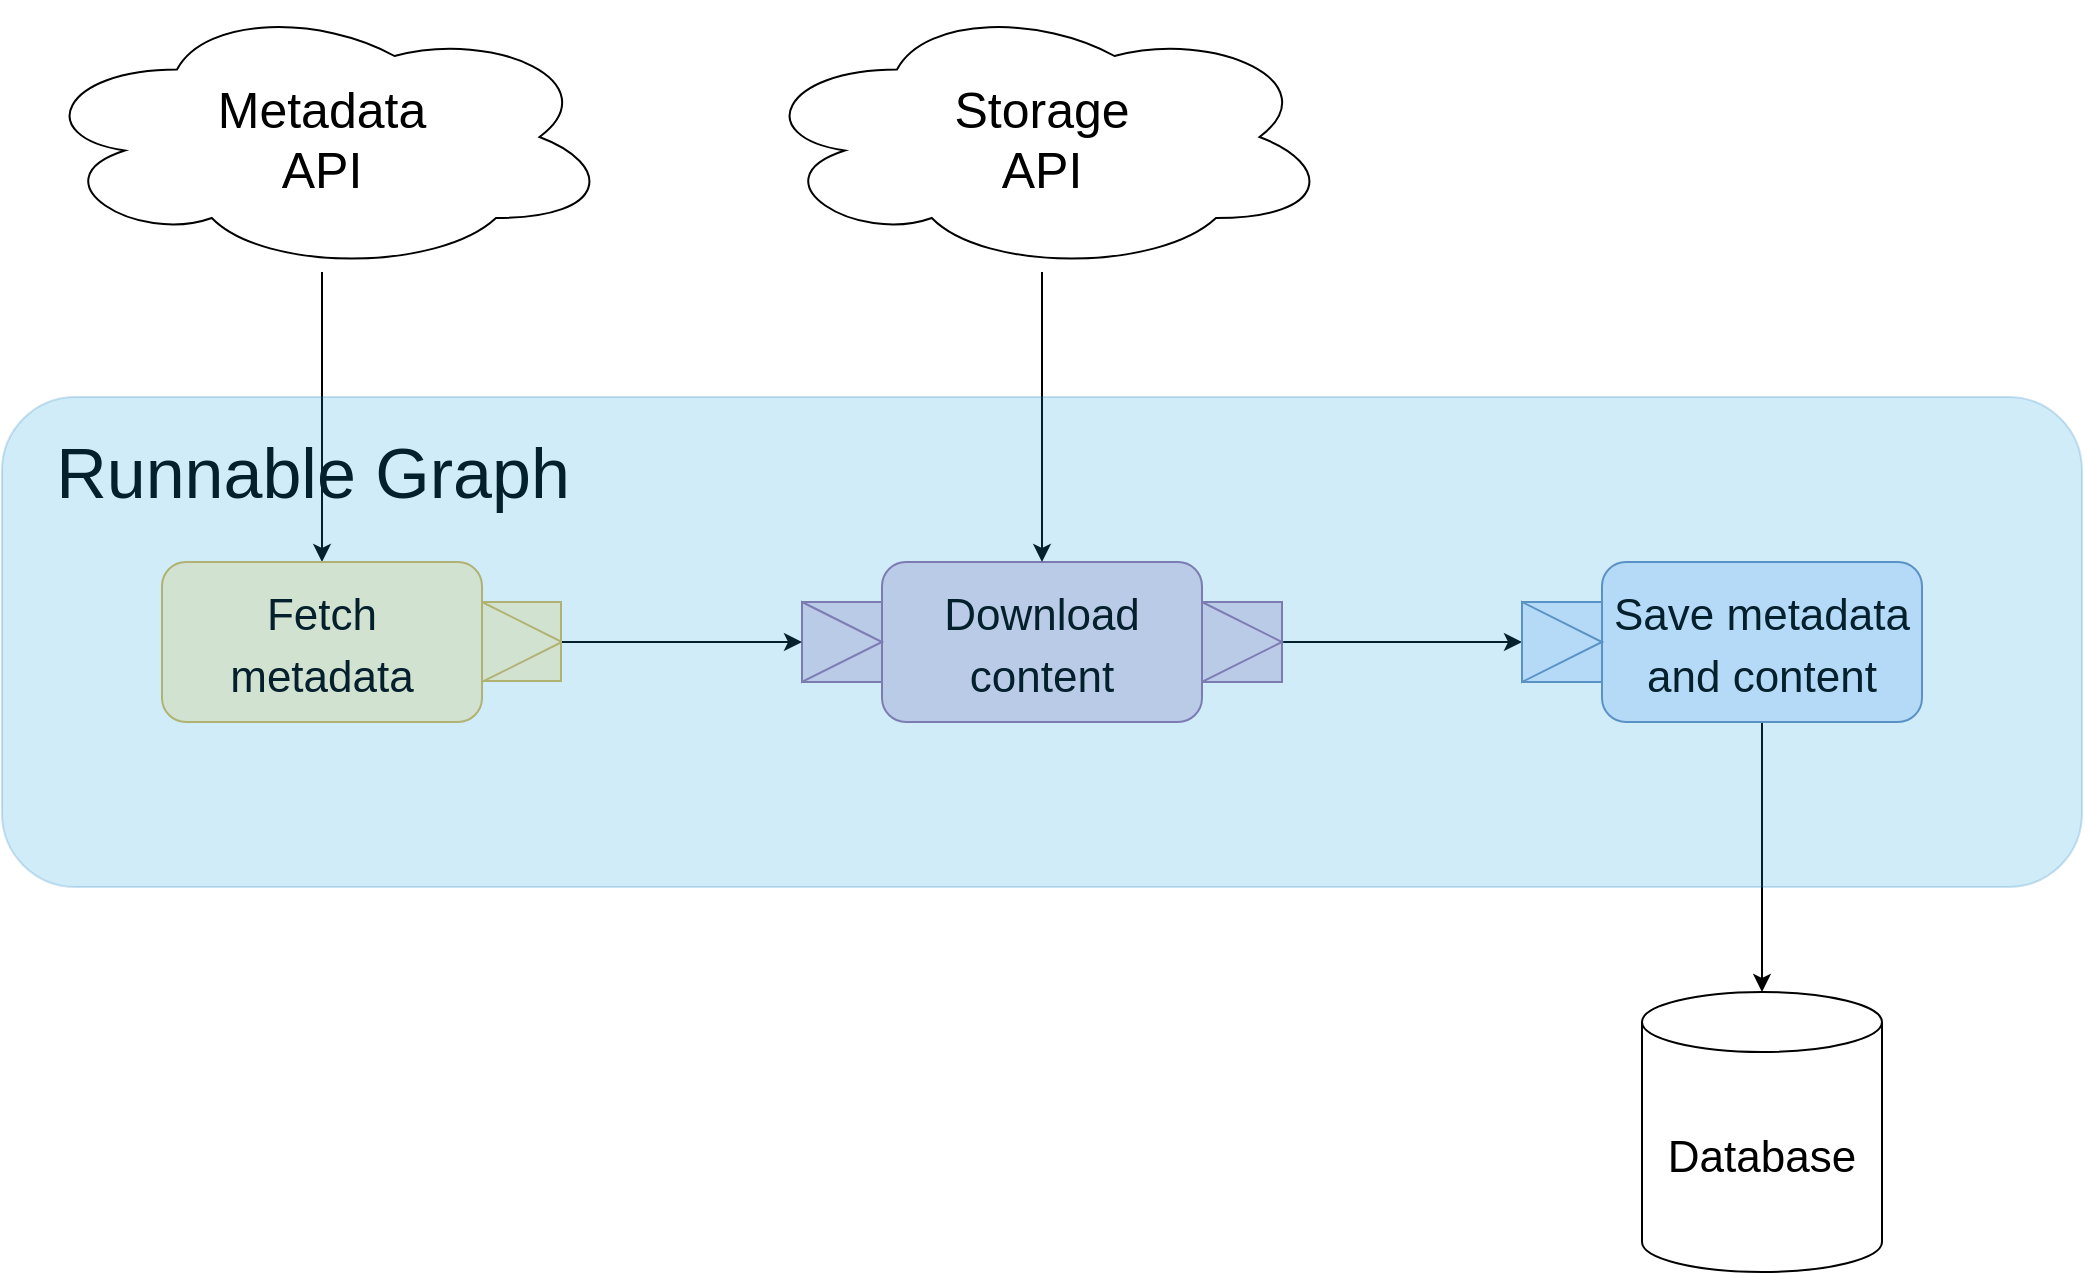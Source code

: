 <mxfile version="19.0.3" type="device"><diagram id="l47IeSE9LPUaTzuN-iWL" name="Strona-1"><mxGraphModel dx="1673" dy="1008" grid="0" gridSize="5" guides="1" tooltips="1" connect="1" arrows="1" fold="1" page="1" pageScale="1" pageWidth="1169" pageHeight="827" math="0" shadow="0"><root><mxCell id="0"/><mxCell id="1" parent="0"/><mxCell id="y4hnw3oLi7bl6fwVaXAu-37" value="&lt;font style=&quot;font-size: 35px;&quot;&gt;Runnable Graph&lt;/font&gt;" style="text;html=1;align=center;verticalAlign=middle;resizable=0;points=[];autosize=1;strokeColor=none;fillColor=none;" vertex="1" parent="1"><mxGeometry x="60" y="300" width="270" height="30" as="geometry"/></mxCell><mxCell id="y4hnw3oLi7bl6fwVaXAu-56" value="" style="edgeStyle=orthogonalEdgeStyle;curved=0;rounded=1;sketch=0;orthogonalLoop=1;jettySize=auto;html=1;fontSize=25;" edge="1" parent="1" source="y4hnw3oLi7bl6fwVaXAu-51" target="y4hnw3oLi7bl6fwVaXAu-53"><mxGeometry relative="1" as="geometry"/></mxCell><mxCell id="y4hnw3oLi7bl6fwVaXAu-51" value="Metadata&lt;br&gt;API" style="ellipse;shape=cloud;whiteSpace=wrap;html=1;rounded=0;sketch=0;fontSize=25;" vertex="1" parent="1"><mxGeometry x="55" y="80" width="290" height="135" as="geometry"/></mxCell><mxCell id="y4hnw3oLi7bl6fwVaXAu-52" value="" style="group;rounded=0;sketch=0;fontSize=25;" vertex="1" connectable="0" parent="1"><mxGeometry x="120" y="360" width="200" height="80" as="geometry"/></mxCell><mxCell id="y4hnw3oLi7bl6fwVaXAu-53" value="&lt;font style=&quot;font-size: 22px;&quot;&gt;Fetch&lt;br&gt;metadata&lt;/font&gt;" style="rounded=1;whiteSpace=wrap;html=1;fillColor=#fff2cc;strokeColor=#d6b656;sketch=0;fontSize=25;" vertex="1" parent="y4hnw3oLi7bl6fwVaXAu-52"><mxGeometry width="160" height="80" as="geometry"/></mxCell><mxCell id="y4hnw3oLi7bl6fwVaXAu-54" value="" style="whiteSpace=wrap;html=1;aspect=fixed;rounded=0;fillColor=#fff2cc;strokeColor=#d6b656;sketch=0;fontSize=25;" vertex="1" parent="y4hnw3oLi7bl6fwVaXAu-52"><mxGeometry x="160" y="20" width="39.5" height="39.5" as="geometry"/></mxCell><mxCell id="y4hnw3oLi7bl6fwVaXAu-55" value="" style="triangle;whiteSpace=wrap;html=1;rounded=0;fillColor=#fff2cc;strokeColor=#d6b656;sketch=0;fontSize=25;" vertex="1" parent="y4hnw3oLi7bl6fwVaXAu-52"><mxGeometry x="160" y="20" width="40" height="40" as="geometry"/></mxCell><mxCell id="y4hnw3oLi7bl6fwVaXAu-57" value="&lt;font style=&quot;font-size: 22px;&quot;&gt;Download&lt;br&gt;content&lt;/font&gt;" style="rounded=1;whiteSpace=wrap;html=1;fillColor=#e1d5e7;strokeColor=#9673a6;sketch=0;fontSize=25;" vertex="1" parent="1"><mxGeometry x="480" y="360" width="160" height="80" as="geometry"/></mxCell><mxCell id="y4hnw3oLi7bl6fwVaXAu-58" value="" style="whiteSpace=wrap;html=1;aspect=fixed;rounded=0;fillColor=#e1d5e7;strokeColor=#9673a6;sketch=0;fontSize=25;" vertex="1" parent="1"><mxGeometry x="640" y="380" width="40" height="40" as="geometry"/></mxCell><mxCell id="y4hnw3oLi7bl6fwVaXAu-68" style="edgeStyle=orthogonalEdgeStyle;curved=0;rounded=1;sketch=0;orthogonalLoop=1;jettySize=auto;html=1;entryX=0;entryY=0.5;entryDx=0;entryDy=0;fontSize=25;" edge="1" parent="1" source="y4hnw3oLi7bl6fwVaXAu-59" target="y4hnw3oLi7bl6fwVaXAu-67"><mxGeometry relative="1" as="geometry"/></mxCell><mxCell id="y4hnw3oLi7bl6fwVaXAu-59" value="" style="triangle;whiteSpace=wrap;html=1;rounded=0;fillColor=#e1d5e7;strokeColor=#9673a6;sketch=0;fontSize=25;" vertex="1" parent="1"><mxGeometry x="640" y="380" width="40" height="40" as="geometry"/></mxCell><mxCell id="y4hnw3oLi7bl6fwVaXAu-60" value="" style="whiteSpace=wrap;html=1;aspect=fixed;rounded=0;fillColor=#e1d5e7;strokeColor=#9673a6;sketch=0;fontSize=25;" vertex="1" parent="1"><mxGeometry x="440" y="380" width="40" height="40" as="geometry"/></mxCell><mxCell id="y4hnw3oLi7bl6fwVaXAu-61" value="" style="triangle;whiteSpace=wrap;html=1;rounded=0;fillColor=#e1d5e7;strokeColor=#9673a6;sketch=0;fontSize=25;" vertex="1" parent="1"><mxGeometry x="440" y="380" width="40" height="40" as="geometry"/></mxCell><mxCell id="y4hnw3oLi7bl6fwVaXAu-62" style="edgeStyle=orthogonalEdgeStyle;curved=0;rounded=1;sketch=0;orthogonalLoop=1;jettySize=auto;html=1;entryX=0;entryY=0.5;entryDx=0;entryDy=0;fontSize=25;" edge="1" parent="1" source="y4hnw3oLi7bl6fwVaXAu-55" target="y4hnw3oLi7bl6fwVaXAu-61"><mxGeometry relative="1" as="geometry"/></mxCell><mxCell id="y4hnw3oLi7bl6fwVaXAu-74" style="edgeStyle=orthogonalEdgeStyle;curved=0;rounded=1;sketch=0;orthogonalLoop=1;jettySize=auto;html=1;entryX=0.5;entryY=0;entryDx=0;entryDy=0;entryPerimeter=0;fontSize=22;" edge="1" parent="1" source="y4hnw3oLi7bl6fwVaXAu-65" target="y4hnw3oLi7bl6fwVaXAu-73"><mxGeometry relative="1" as="geometry"/></mxCell><mxCell id="y4hnw3oLi7bl6fwVaXAu-65" value="&lt;font style=&quot;font-size: 22px;&quot;&gt;Save metadata&lt;br&gt;and content&lt;/font&gt;" style="rounded=1;whiteSpace=wrap;html=1;fillColor=#dae8fc;strokeColor=#6c8ebf;sketch=0;fontSize=25;" vertex="1" parent="1"><mxGeometry x="840" y="360" width="160" height="80" as="geometry"/></mxCell><mxCell id="y4hnw3oLi7bl6fwVaXAu-66" value="" style="whiteSpace=wrap;html=1;aspect=fixed;rounded=0;fillColor=#dae8fc;strokeColor=#6c8ebf;sketch=0;fontSize=25;" vertex="1" parent="1"><mxGeometry x="800" y="380" width="40" height="40" as="geometry"/></mxCell><mxCell id="y4hnw3oLi7bl6fwVaXAu-67" value="" style="triangle;whiteSpace=wrap;html=1;rounded=0;direction=east;fillColor=#dae8fc;strokeColor=#6c8ebf;sketch=0;fontSize=25;" vertex="1" parent="1"><mxGeometry x="800" y="380" width="40" height="40" as="geometry"/></mxCell><mxCell id="y4hnw3oLi7bl6fwVaXAu-71" style="edgeStyle=orthogonalEdgeStyle;curved=0;rounded=1;sketch=0;orthogonalLoop=1;jettySize=auto;html=1;entryX=0.5;entryY=0;entryDx=0;entryDy=0;fontSize=25;" edge="1" parent="1" source="y4hnw3oLi7bl6fwVaXAu-69" target="y4hnw3oLi7bl6fwVaXAu-57"><mxGeometry relative="1" as="geometry"/></mxCell><mxCell id="y4hnw3oLi7bl6fwVaXAu-69" value="Storage&lt;br&gt;API" style="ellipse;shape=cloud;whiteSpace=wrap;html=1;rounded=0;sketch=0;fontSize=25;" vertex="1" parent="1"><mxGeometry x="415" y="80" width="290" height="135" as="geometry"/></mxCell><mxCell id="y4hnw3oLi7bl6fwVaXAu-73" value="Database" style="shape=cylinder3;whiteSpace=wrap;html=1;boundedLbl=1;backgroundOutline=1;size=15;rounded=0;sketch=0;fontSize=22;" vertex="1" parent="1"><mxGeometry x="860" y="575" width="120" height="140" as="geometry"/></mxCell><mxCell id="y4hnw3oLi7bl6fwVaXAu-75" value="" style="rounded=1;whiteSpace=wrap;html=1;sketch=0;fontSize=22;opacity=20;fillColor=#1ba1e2;strokeColor=#006EAF;fontColor=#ffffff;" vertex="1" parent="1"><mxGeometry x="40" y="277.5" width="1040" height="245" as="geometry"/></mxCell></root></mxGraphModel></diagram></mxfile>